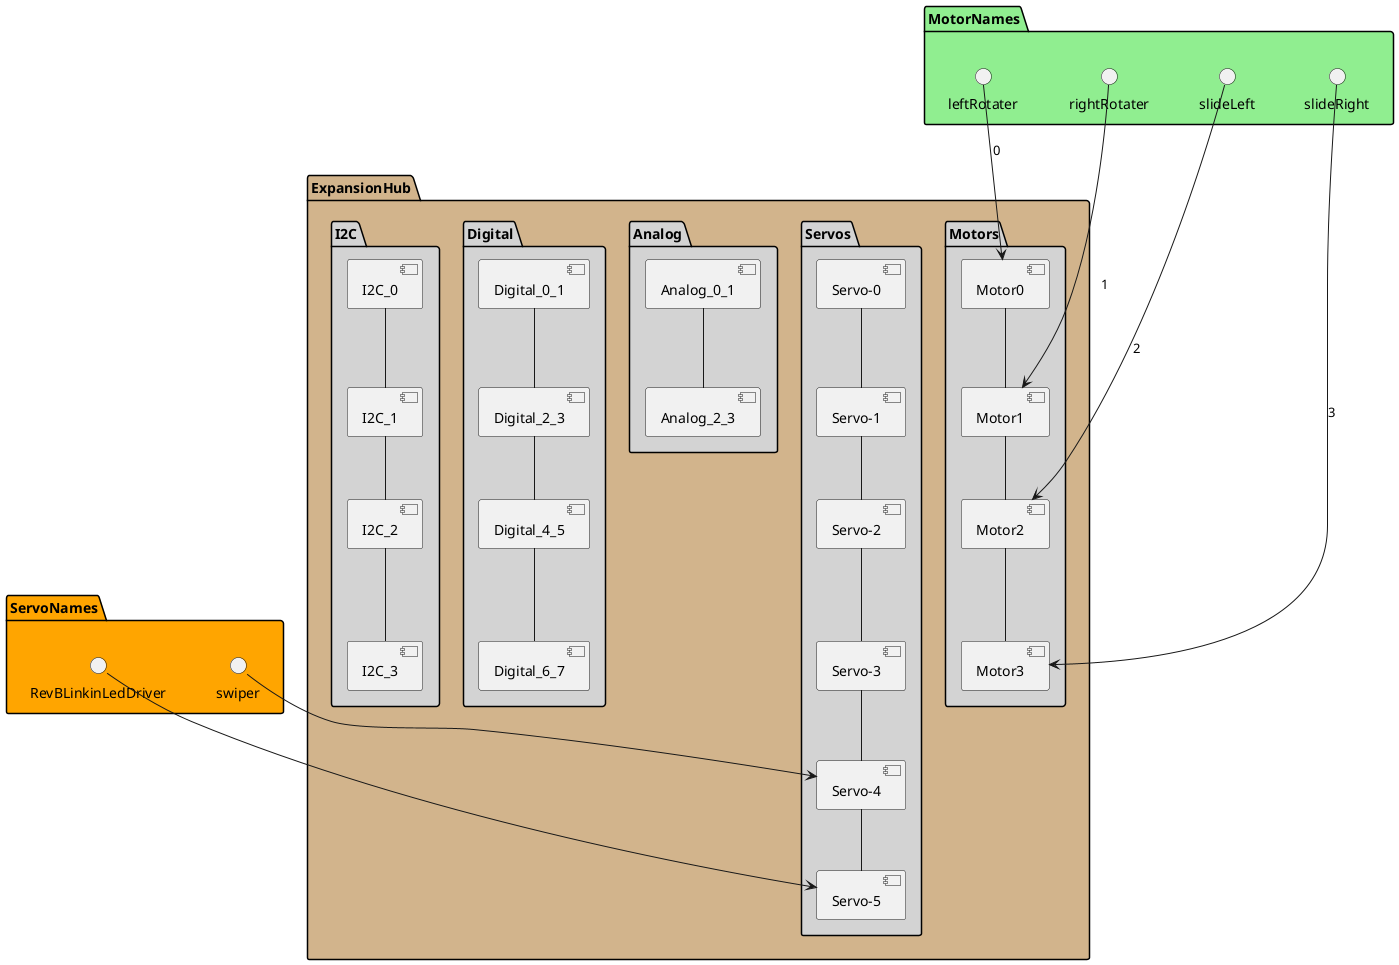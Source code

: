 @startuml


package ExpansionHub #Tan {
  package Motors #LightGrey {
    [Motor0] -- [Motor1]
    [Motor1] -- [Motor2]
    [Motor2] -- [Motor3]
  }

  package Servos #LightGrey {
   [Servo-0] -- [Servo-1]
   [Servo-1] -- [Servo-2]
   [Servo-2] -- [Servo-3]
   [Servo-3] -- [Servo-4]
   [Servo-4] -- [Servo-5]
  }

  package Analog #LightGrey {
   [Analog_0_1] -- [Analog_2_3]
  }

  package Digital #LightGrey {
   [Digital_0_1] -- [Digital_2_3]
   [Digital_2_3] -- [Digital_4_5]
   [Digital_4_5] -- [Digital_6_7]
  }

  package I2C #LightGrey {
   [I2C_0] -- [I2C_1]
   [I2C_1] -- [I2C_2]
   [I2C_2] -- [I2C_3]

  }
}

package ServoNames #Orange {
  () "swiper"  --> [Servo-4]
  () "RevBLinkinLedDriver" --> [Servo-5]
}
package MotorNames #LightGreen {
  () "leftRotater" --> [Motor0] : 0
  () "rightRotater" --> [Motor1] : 1
  () "slideLeft" --> [Motor2] : 2
  () "slideRight" --> [Motor3] : 3
}


@enduml